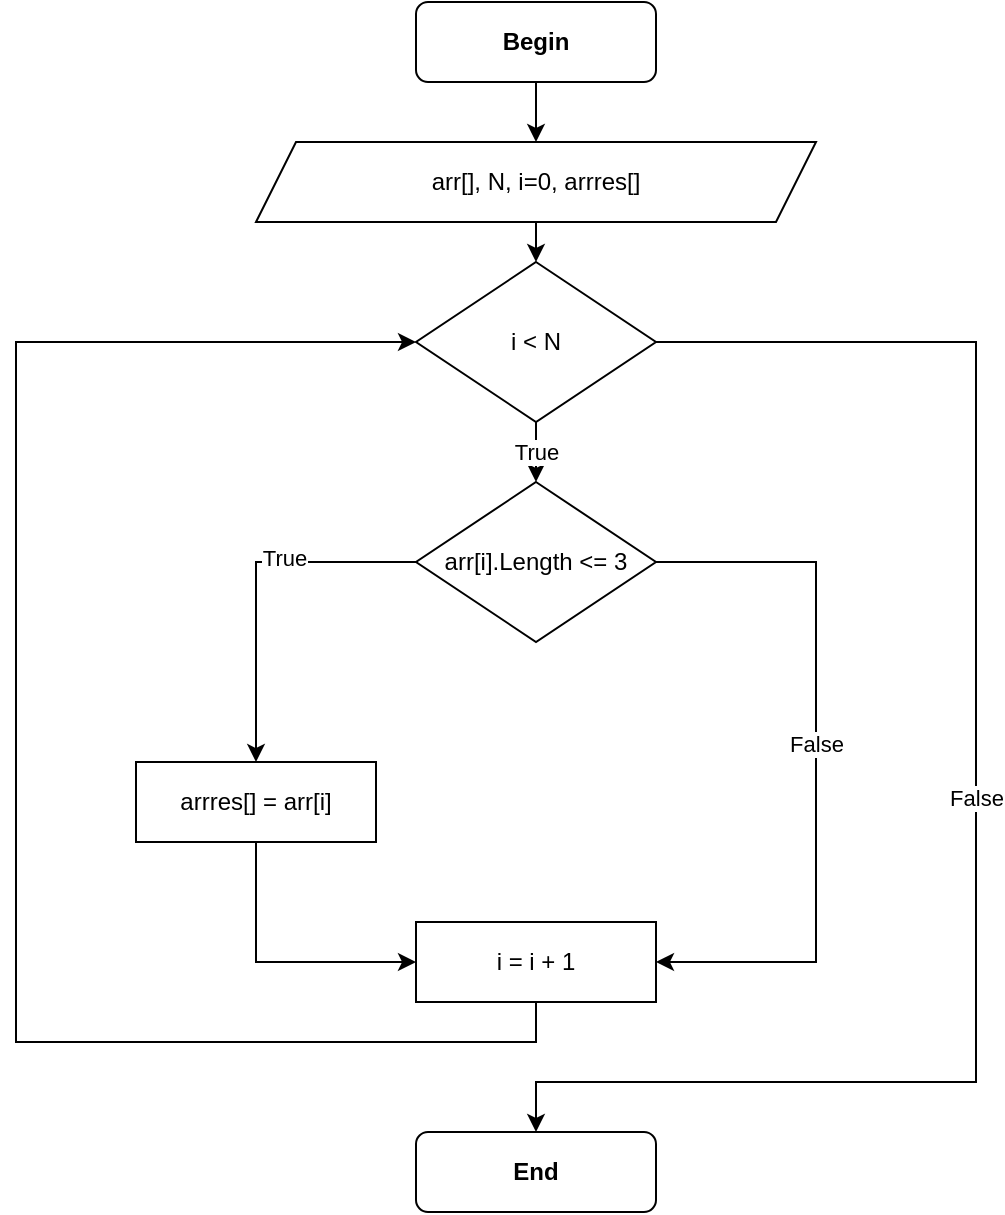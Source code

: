 <mxfile version="20.6.0" type="device"><diagram id="C5RBs43oDa-KdzZeNtuy" name="Page-1"><mxGraphModel dx="1422" dy="804" grid="1" gridSize="10" guides="1" tooltips="1" connect="1" arrows="1" fold="1" page="1" pageScale="1" pageWidth="827" pageHeight="1169" math="0" shadow="0"><root><mxCell id="WIyWlLk6GJQsqaUBKTNV-0"/><mxCell id="WIyWlLk6GJQsqaUBKTNV-1" parent="WIyWlLk6GJQsqaUBKTNV-0"/><mxCell id="7jKlgS4COen-XQFGknSY-15" style="edgeStyle=orthogonalEdgeStyle;rounded=0;orthogonalLoop=1;jettySize=auto;html=1;exitX=0.5;exitY=1;exitDx=0;exitDy=0;entryX=0.5;entryY=0;entryDx=0;entryDy=0;" parent="WIyWlLk6GJQsqaUBKTNV-1" source="7jKlgS4COen-XQFGknSY-0" target="7jKlgS4COen-XQFGknSY-2" edge="1"><mxGeometry relative="1" as="geometry"/></mxCell><mxCell id="7jKlgS4COen-XQFGknSY-0" value="&lt;b&gt;Begin&lt;/b&gt;" style="rounded=1;whiteSpace=wrap;html=1;" parent="WIyWlLk6GJQsqaUBKTNV-1" vertex="1"><mxGeometry x="360" y="20" width="120" height="40" as="geometry"/></mxCell><mxCell id="7jKlgS4COen-XQFGknSY-1" value="&lt;b&gt;End&lt;/b&gt;" style="rounded=1;whiteSpace=wrap;html=1;" parent="WIyWlLk6GJQsqaUBKTNV-1" vertex="1"><mxGeometry x="360" y="585" width="120" height="40" as="geometry"/></mxCell><mxCell id="7jKlgS4COen-XQFGknSY-16" style="edgeStyle=orthogonalEdgeStyle;rounded=0;orthogonalLoop=1;jettySize=auto;html=1;exitX=0.5;exitY=1;exitDx=0;exitDy=0;entryX=0.5;entryY=0;entryDx=0;entryDy=0;" parent="WIyWlLk6GJQsqaUBKTNV-1" source="7jKlgS4COen-XQFGknSY-2" target="7jKlgS4COen-XQFGknSY-3" edge="1"><mxGeometry relative="1" as="geometry"/></mxCell><mxCell id="7jKlgS4COen-XQFGknSY-2" value="arr[], N, i=0, arrres[]" style="shape=parallelogram;perimeter=parallelogramPerimeter;whiteSpace=wrap;html=1;fixedSize=1;" parent="WIyWlLk6GJQsqaUBKTNV-1" vertex="1"><mxGeometry x="280" y="90" width="280" height="40" as="geometry"/></mxCell><mxCell id="7jKlgS4COen-XQFGknSY-11" value="True" style="edgeStyle=orthogonalEdgeStyle;rounded=0;orthogonalLoop=1;jettySize=auto;html=1;exitX=0.5;exitY=1;exitDx=0;exitDy=0;" parent="WIyWlLk6GJQsqaUBKTNV-1" source="7jKlgS4COen-XQFGknSY-3" edge="1"><mxGeometry relative="1" as="geometry"><mxPoint x="420" y="260" as="targetPoint"/></mxGeometry></mxCell><mxCell id="7kU1pX4yYmC15knvNIZ_-12" value="False" style="edgeStyle=orthogonalEdgeStyle;rounded=0;orthogonalLoop=1;jettySize=auto;html=1;entryX=0.5;entryY=0;entryDx=0;entryDy=0;exitX=1;exitY=0.5;exitDx=0;exitDy=0;" parent="WIyWlLk6GJQsqaUBKTNV-1" source="7jKlgS4COen-XQFGknSY-3" edge="1"><mxGeometry relative="1" as="geometry"><mxPoint x="420" y="585" as="targetPoint"/><Array as="points"><mxPoint x="640" y="190"/><mxPoint x="640" y="560"/><mxPoint x="420" y="560"/></Array></mxGeometry></mxCell><mxCell id="7jKlgS4COen-XQFGknSY-3" value="i &amp;lt; N" style="rhombus;whiteSpace=wrap;html=1;" parent="WIyWlLk6GJQsqaUBKTNV-1" vertex="1"><mxGeometry x="360" y="150" width="120" height="80" as="geometry"/></mxCell><mxCell id="7kU1pX4yYmC15knvNIZ_-11" value="" style="edgeStyle=orthogonalEdgeStyle;rounded=0;orthogonalLoop=1;jettySize=auto;html=1;exitX=0.5;exitY=1;exitDx=0;exitDy=0;" parent="WIyWlLk6GJQsqaUBKTNV-1" source="7kU1pX4yYmC15knvNIZ_-2" target="7kU1pX4yYmC15knvNIZ_-3" edge="1"><mxGeometry relative="1" as="geometry"><Array as="points"><mxPoint x="280" y="500"/></Array></mxGeometry></mxCell><mxCell id="7kU1pX4yYmC15knvNIZ_-2" value="arrres[] = arr[i]" style="rounded=0;whiteSpace=wrap;html=1;" parent="WIyWlLk6GJQsqaUBKTNV-1" vertex="1"><mxGeometry x="220" y="400" width="120" height="40" as="geometry"/></mxCell><mxCell id="7kU1pX4yYmC15knvNIZ_-14" style="edgeStyle=orthogonalEdgeStyle;rounded=0;orthogonalLoop=1;jettySize=auto;html=1;entryX=0;entryY=0.5;entryDx=0;entryDy=0;" parent="WIyWlLk6GJQsqaUBKTNV-1" source="7kU1pX4yYmC15knvNIZ_-3" target="7jKlgS4COen-XQFGknSY-3" edge="1"><mxGeometry relative="1" as="geometry"><Array as="points"><mxPoint x="420" y="540"/><mxPoint x="160" y="540"/><mxPoint x="160" y="190"/></Array></mxGeometry></mxCell><mxCell id="7kU1pX4yYmC15knvNIZ_-3" value="i = i + 1" style="rounded=0;whiteSpace=wrap;html=1;" parent="WIyWlLk6GJQsqaUBKTNV-1" vertex="1"><mxGeometry x="360" y="480" width="120" height="40" as="geometry"/></mxCell><mxCell id="ZjPYsX28SjgPlAc22ceD-6" style="edgeStyle=orthogonalEdgeStyle;rounded=0;orthogonalLoop=1;jettySize=auto;html=1;exitX=1;exitY=0.5;exitDx=0;exitDy=0;entryX=1;entryY=0.5;entryDx=0;entryDy=0;" parent="WIyWlLk6GJQsqaUBKTNV-1" source="ZjPYsX28SjgPlAc22ceD-0" target="7kU1pX4yYmC15knvNIZ_-3" edge="1"><mxGeometry relative="1" as="geometry"><mxPoint x="600" y="330" as="targetPoint"/><Array as="points"><mxPoint x="560" y="300"/><mxPoint x="560" y="500"/></Array></mxGeometry></mxCell><mxCell id="ZjPYsX28SjgPlAc22ceD-9" value="False" style="edgeLabel;html=1;align=center;verticalAlign=middle;resizable=0;points=[];" parent="ZjPYsX28SjgPlAc22ceD-6" vertex="1" connectable="0"><mxGeometry x="-0.053" relative="1" as="geometry"><mxPoint as="offset"/></mxGeometry></mxCell><mxCell id="ZjPYsX28SjgPlAc22ceD-7" style="edgeStyle=orthogonalEdgeStyle;rounded=0;orthogonalLoop=1;jettySize=auto;html=1;entryX=0.5;entryY=0;entryDx=0;entryDy=0;" parent="WIyWlLk6GJQsqaUBKTNV-1" source="ZjPYsX28SjgPlAc22ceD-0" target="7kU1pX4yYmC15knvNIZ_-2" edge="1"><mxGeometry relative="1" as="geometry"><Array as="points"><mxPoint x="280" y="300"/><mxPoint x="280" y="400"/></Array></mxGeometry></mxCell><mxCell id="ZjPYsX28SjgPlAc22ceD-8" value="True" style="edgeLabel;html=1;align=center;verticalAlign=middle;resizable=0;points=[];" parent="ZjPYsX28SjgPlAc22ceD-7" vertex="1" connectable="0"><mxGeometry x="-0.269" y="-2" relative="1" as="geometry"><mxPoint as="offset"/></mxGeometry></mxCell><mxCell id="ZjPYsX28SjgPlAc22ceD-0" value="arr[i].Length &amp;lt;= 3" style="rhombus;whiteSpace=wrap;html=1;" parent="WIyWlLk6GJQsqaUBKTNV-1" vertex="1"><mxGeometry x="360" y="260" width="120" height="80" as="geometry"/></mxCell></root></mxGraphModel></diagram></mxfile>
